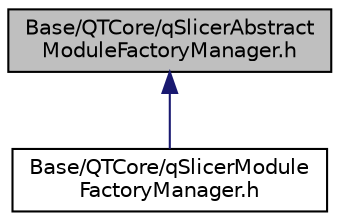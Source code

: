 digraph "Base/QTCore/qSlicerAbstractModuleFactoryManager.h"
{
  bgcolor="transparent";
  edge [fontname="Helvetica",fontsize="10",labelfontname="Helvetica",labelfontsize="10"];
  node [fontname="Helvetica",fontsize="10",shape=record];
  Node5 [label="Base/QTCore/qSlicerAbstract\lModuleFactoryManager.h",height=0.2,width=0.4,color="black", fillcolor="grey75", style="filled", fontcolor="black"];
  Node5 -> Node6 [dir="back",color="midnightblue",fontsize="10",style="solid",fontname="Helvetica"];
  Node6 [label="Base/QTCore/qSlicerModule\lFactoryManager.h",height=0.2,width=0.4,color="black",URL="$qSlicerModuleFactoryManager_8h.html"];
}
